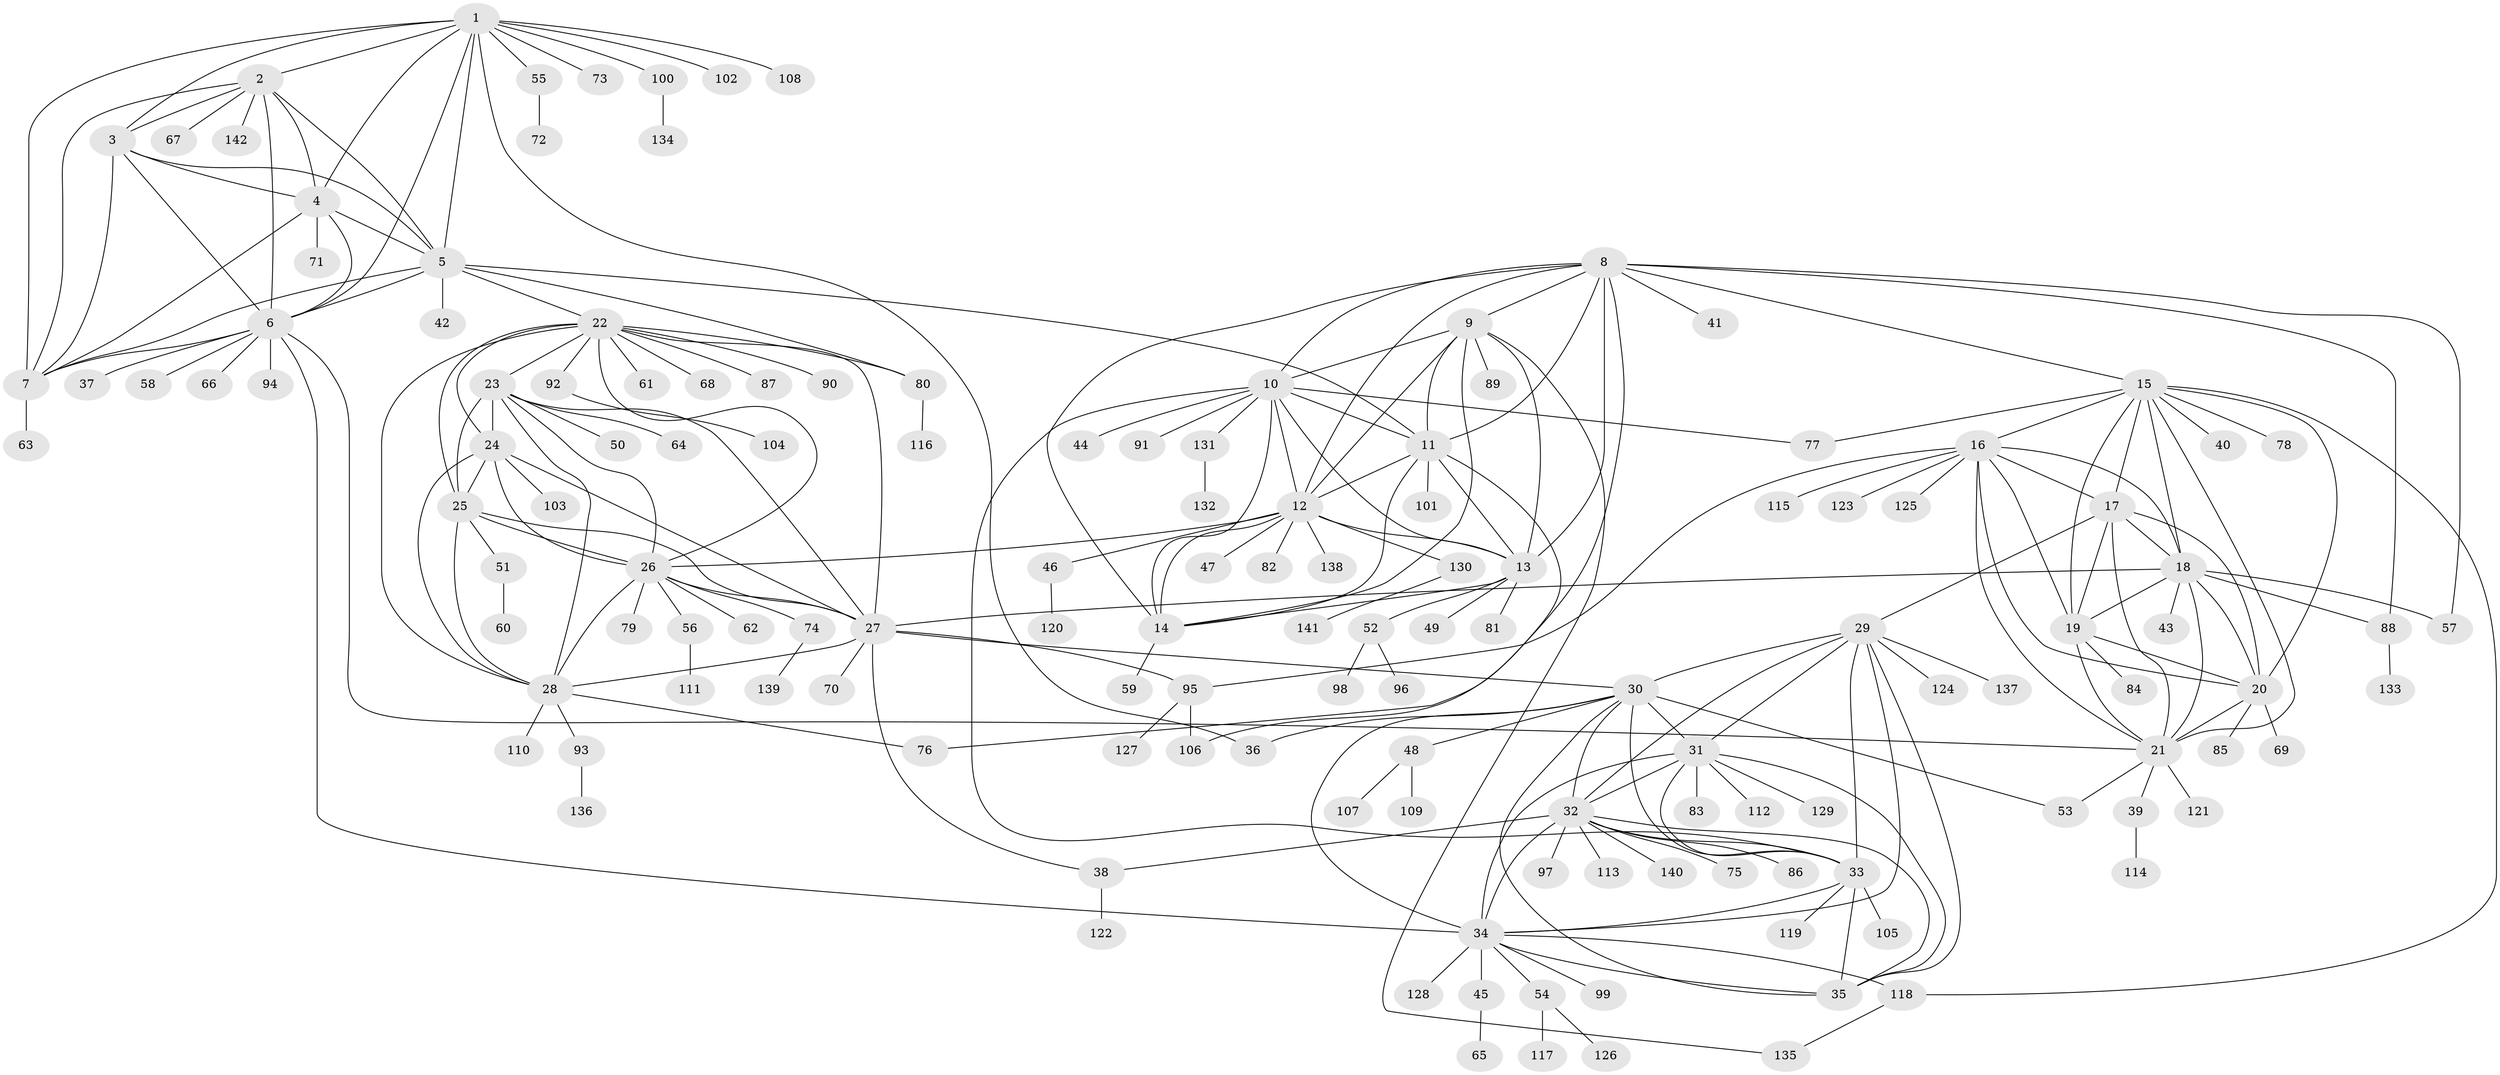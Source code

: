 // coarse degree distribution, {6: 0.04, 4: 0.01, 12: 0.01, 11: 0.01, 7: 0.05, 8: 0.05, 13: 0.01, 2: 0.13, 9: 0.05, 1: 0.6, 10: 0.02, 3: 0.02}
// Generated by graph-tools (version 1.1) at 2025/37/03/04/25 23:37:48]
// undirected, 142 vertices, 234 edges
graph export_dot {
  node [color=gray90,style=filled];
  1;
  2;
  3;
  4;
  5;
  6;
  7;
  8;
  9;
  10;
  11;
  12;
  13;
  14;
  15;
  16;
  17;
  18;
  19;
  20;
  21;
  22;
  23;
  24;
  25;
  26;
  27;
  28;
  29;
  30;
  31;
  32;
  33;
  34;
  35;
  36;
  37;
  38;
  39;
  40;
  41;
  42;
  43;
  44;
  45;
  46;
  47;
  48;
  49;
  50;
  51;
  52;
  53;
  54;
  55;
  56;
  57;
  58;
  59;
  60;
  61;
  62;
  63;
  64;
  65;
  66;
  67;
  68;
  69;
  70;
  71;
  72;
  73;
  74;
  75;
  76;
  77;
  78;
  79;
  80;
  81;
  82;
  83;
  84;
  85;
  86;
  87;
  88;
  89;
  90;
  91;
  92;
  93;
  94;
  95;
  96;
  97;
  98;
  99;
  100;
  101;
  102;
  103;
  104;
  105;
  106;
  107;
  108;
  109;
  110;
  111;
  112;
  113;
  114;
  115;
  116;
  117;
  118;
  119;
  120;
  121;
  122;
  123;
  124;
  125;
  126;
  127;
  128;
  129;
  130;
  131;
  132;
  133;
  134;
  135;
  136;
  137;
  138;
  139;
  140;
  141;
  142;
  1 -- 2;
  1 -- 3;
  1 -- 4;
  1 -- 5;
  1 -- 6;
  1 -- 7;
  1 -- 36;
  1 -- 55;
  1 -- 73;
  1 -- 100;
  1 -- 102;
  1 -- 108;
  2 -- 3;
  2 -- 4;
  2 -- 5;
  2 -- 6;
  2 -- 7;
  2 -- 67;
  2 -- 142;
  3 -- 4;
  3 -- 5;
  3 -- 6;
  3 -- 7;
  4 -- 5;
  4 -- 6;
  4 -- 7;
  4 -- 71;
  5 -- 6;
  5 -- 7;
  5 -- 11;
  5 -- 22;
  5 -- 42;
  5 -- 80;
  6 -- 7;
  6 -- 21;
  6 -- 34;
  6 -- 37;
  6 -- 58;
  6 -- 66;
  6 -- 94;
  7 -- 63;
  8 -- 9;
  8 -- 10;
  8 -- 11;
  8 -- 12;
  8 -- 13;
  8 -- 14;
  8 -- 15;
  8 -- 41;
  8 -- 57;
  8 -- 76;
  8 -- 88;
  9 -- 10;
  9 -- 11;
  9 -- 12;
  9 -- 13;
  9 -- 14;
  9 -- 89;
  9 -- 135;
  10 -- 11;
  10 -- 12;
  10 -- 13;
  10 -- 14;
  10 -- 33;
  10 -- 44;
  10 -- 77;
  10 -- 91;
  10 -- 131;
  11 -- 12;
  11 -- 13;
  11 -- 14;
  11 -- 101;
  11 -- 106;
  12 -- 13;
  12 -- 14;
  12 -- 26;
  12 -- 46;
  12 -- 47;
  12 -- 82;
  12 -- 130;
  12 -- 138;
  13 -- 14;
  13 -- 49;
  13 -- 52;
  13 -- 81;
  14 -- 59;
  15 -- 16;
  15 -- 17;
  15 -- 18;
  15 -- 19;
  15 -- 20;
  15 -- 21;
  15 -- 40;
  15 -- 77;
  15 -- 78;
  15 -- 118;
  16 -- 17;
  16 -- 18;
  16 -- 19;
  16 -- 20;
  16 -- 21;
  16 -- 95;
  16 -- 115;
  16 -- 123;
  16 -- 125;
  17 -- 18;
  17 -- 19;
  17 -- 20;
  17 -- 21;
  17 -- 29;
  18 -- 19;
  18 -- 20;
  18 -- 21;
  18 -- 27;
  18 -- 43;
  18 -- 57;
  18 -- 88;
  19 -- 20;
  19 -- 21;
  19 -- 84;
  20 -- 21;
  20 -- 69;
  20 -- 85;
  21 -- 39;
  21 -- 53;
  21 -- 121;
  22 -- 23;
  22 -- 24;
  22 -- 25;
  22 -- 26;
  22 -- 27;
  22 -- 28;
  22 -- 61;
  22 -- 68;
  22 -- 80;
  22 -- 87;
  22 -- 90;
  22 -- 92;
  23 -- 24;
  23 -- 25;
  23 -- 26;
  23 -- 27;
  23 -- 28;
  23 -- 50;
  23 -- 64;
  24 -- 25;
  24 -- 26;
  24 -- 27;
  24 -- 28;
  24 -- 103;
  25 -- 26;
  25 -- 27;
  25 -- 28;
  25 -- 51;
  26 -- 27;
  26 -- 28;
  26 -- 56;
  26 -- 62;
  26 -- 74;
  26 -- 79;
  27 -- 28;
  27 -- 30;
  27 -- 38;
  27 -- 70;
  27 -- 95;
  28 -- 76;
  28 -- 93;
  28 -- 110;
  29 -- 30;
  29 -- 31;
  29 -- 32;
  29 -- 33;
  29 -- 34;
  29 -- 35;
  29 -- 124;
  29 -- 137;
  30 -- 31;
  30 -- 32;
  30 -- 33;
  30 -- 34;
  30 -- 35;
  30 -- 36;
  30 -- 48;
  30 -- 53;
  31 -- 32;
  31 -- 33;
  31 -- 34;
  31 -- 35;
  31 -- 83;
  31 -- 112;
  31 -- 129;
  32 -- 33;
  32 -- 34;
  32 -- 35;
  32 -- 38;
  32 -- 75;
  32 -- 86;
  32 -- 97;
  32 -- 113;
  32 -- 140;
  33 -- 34;
  33 -- 35;
  33 -- 105;
  33 -- 119;
  34 -- 35;
  34 -- 45;
  34 -- 54;
  34 -- 99;
  34 -- 118;
  34 -- 128;
  38 -- 122;
  39 -- 114;
  45 -- 65;
  46 -- 120;
  48 -- 107;
  48 -- 109;
  51 -- 60;
  52 -- 96;
  52 -- 98;
  54 -- 117;
  54 -- 126;
  55 -- 72;
  56 -- 111;
  74 -- 139;
  80 -- 116;
  88 -- 133;
  92 -- 104;
  93 -- 136;
  95 -- 106;
  95 -- 127;
  100 -- 134;
  118 -- 135;
  130 -- 141;
  131 -- 132;
}
